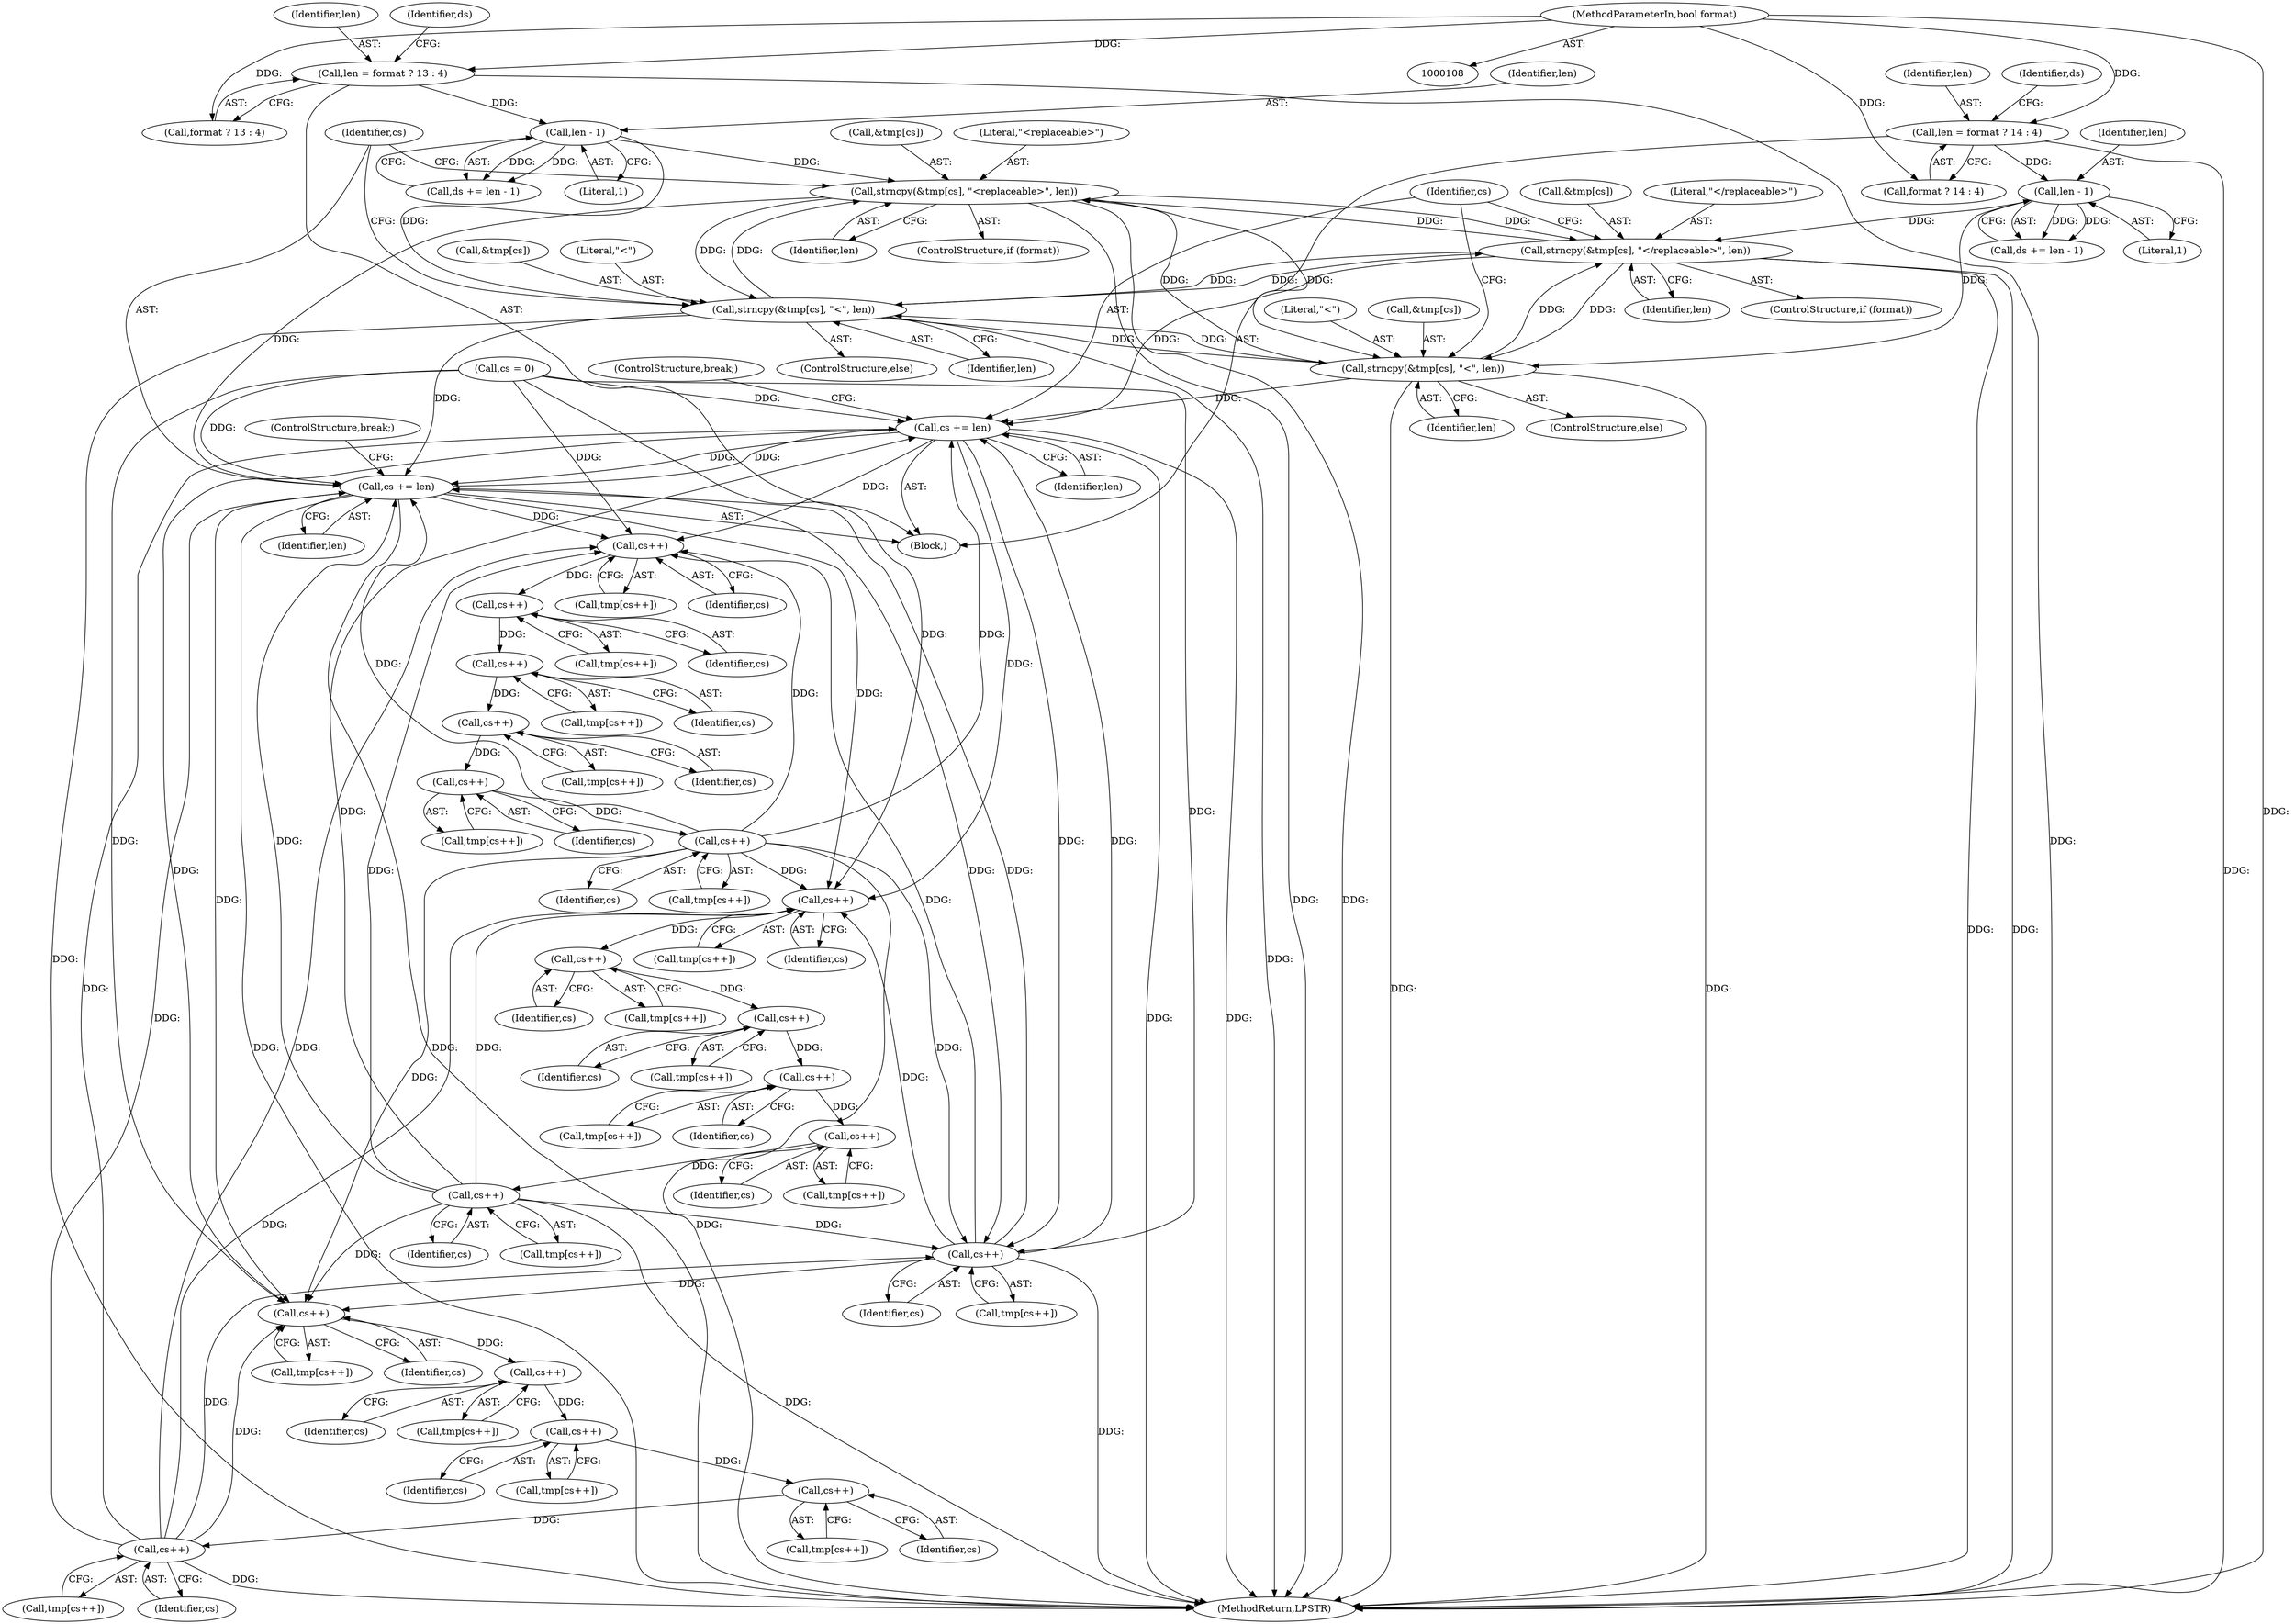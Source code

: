 digraph "0_FreeRDP_fc80ab45621bd966f70594c0b7393ec005a94007@API" {
"1000253" [label="(Call,strncpy(&tmp[cs], \"<replaceable>\", len))"];
"1000315" [label="(Call,strncpy(&tmp[cs], \"</replaceable>\", len))"];
"1000253" [label="(Call,strncpy(&tmp[cs], \"<replaceable>\", len))"];
"1000261" [label="(Call,strncpy(&tmp[cs], \"&lt;\", len))"];
"1000323" [label="(Call,strncpy(&tmp[cs], \"&lt;\", len))"];
"1000281" [label="(Call,len - 1)"];
"1000273" [label="(Call,len = format ? 14 : 4)"];
"1000110" [label="(MethodParameterIn,bool format)"];
"1000219" [label="(Call,len - 1)"];
"1000211" [label="(Call,len = format ? 13 : 4)"];
"1000268" [label="(Call,cs += len)"];
"1000330" [label="(Call,cs += len)"];
"1000370" [label="(Call,cs++)"];
"1000376" [label="(Call,cs++)"];
"1000382" [label="(Call,cs++)"];
"1000388" [label="(Call,cs++)"];
"1000394" [label="(Call,cs++)"];
"1000400" [label="(Call,cs++)"];
"1000440" [label="(Call,cs++)"];
"1000446" [label="(Call,cs++)"];
"1000452" [label="(Call,cs++)"];
"1000458" [label="(Call,cs++)"];
"1000464" [label="(Call,cs++)"];
"1000470" [label="(Call,cs++)"];
"1000510" [label="(Call,cs++)"];
"1000516" [label="(Call,cs++)"];
"1000522" [label="(Call,cs++)"];
"1000528" [label="(Call,cs++)"];
"1000534" [label="(Call,cs++)"];
"1000542" [label="(Call,cs++)"];
"1000283" [label="(Literal,1)"];
"1000465" [label="(Identifier,cs)"];
"1000400" [label="(Call,cs++)"];
"1000438" [label="(Call,tmp[cs++])"];
"1000388" [label="(Call,cs++)"];
"1000275" [label="(Call,format ? 14 : 4)"];
"1000279" [label="(Call,ds += len - 1)"];
"1000523" [label="(Identifier,cs)"];
"1000458" [label="(Call,cs++)"];
"1000386" [label="(Call,tmp[cs++])"];
"1000510" [label="(Call,cs++)"];
"1000213" [label="(Call,format ? 13 : 4)"];
"1000332" [label="(Identifier,len)"];
"1000260" [label="(ControlStructure,else)"];
"1000371" [label="(Identifier,cs)"];
"1000456" [label="(Call,tmp[cs++])"];
"1000450" [label="(Call,tmp[cs++])"];
"1000268" [label="(Call,cs += len)"];
"1000470" [label="(Call,cs++)"];
"1000322" [label="(ControlStructure,else)"];
"1000316" [label="(Call,&tmp[cs])"];
"1000270" [label="(Identifier,len)"];
"1000209" [label="(Block,)"];
"1000258" [label="(Literal,\"<replaceable>\")"];
"1000520" [label="(Call,tmp[cs++])"];
"1000330" [label="(Call,cs += len)"];
"1000526" [label="(Call,tmp[cs++])"];
"1000517" [label="(Identifier,cs)"];
"1000329" [label="(Identifier,len)"];
"1000542" [label="(Call,cs++)"];
"1000324" [label="(Call,&tmp[cs])"];
"1000253" [label="(Call,strncpy(&tmp[cs], \"<replaceable>\", len))"];
"1000212" [label="(Identifier,len)"];
"1000333" [label="(ControlStructure,break;)"];
"1000261" [label="(Call,strncpy(&tmp[cs], \"&lt;\", len))"];
"1000217" [label="(Call,ds += len - 1)"];
"1000392" [label="(Call,tmp[cs++])"];
"1000259" [label="(Identifier,len)"];
"1000376" [label="(Call,cs++)"];
"1000382" [label="(Call,cs++)"];
"1000323" [label="(Call,strncpy(&tmp[cs], \"&lt;\", len))"];
"1000446" [label="(Call,cs++)"];
"1000282" [label="(Identifier,len)"];
"1000511" [label="(Identifier,cs)"];
"1000543" [label="(Identifier,cs)"];
"1000444" [label="(Call,tmp[cs++])"];
"1000540" [label="(Call,tmp[cs++])"];
"1000459" [label="(Identifier,cs)"];
"1000267" [label="(Identifier,len)"];
"1000452" [label="(Call,cs++)"];
"1000440" [label="(Call,cs++)"];
"1000532" [label="(Call,tmp[cs++])"];
"1000254" [label="(Call,&tmp[cs])"];
"1000535" [label="(Identifier,cs)"];
"1000383" [label="(Identifier,cs)"];
"1000380" [label="(Call,tmp[cs++])"];
"1000557" [label="(MethodReturn,LPSTR)"];
"1000534" [label="(Call,cs++)"];
"1000447" [label="(Identifier,cs)"];
"1000377" [label="(Identifier,cs)"];
"1000110" [label="(MethodParameterIn,bool format)"];
"1000269" [label="(Identifier,cs)"];
"1000315" [label="(Call,strncpy(&tmp[cs], \"</replaceable>\", len))"];
"1000266" [label="(Literal,\"&lt;\")"];
"1000211" [label="(Call,len = format ? 13 : 4)"];
"1000441" [label="(Identifier,cs)"];
"1000374" [label="(Call,tmp[cs++])"];
"1000468" [label="(Call,tmp[cs++])"];
"1000121" [label="(Call,cs = 0)"];
"1000516" [label="(Call,cs++)"];
"1000522" [label="(Call,cs++)"];
"1000271" [label="(ControlStructure,break;)"];
"1000401" [label="(Identifier,cs)"];
"1000394" [label="(Call,cs++)"];
"1000471" [label="(Identifier,cs)"];
"1000262" [label="(Call,&tmp[cs])"];
"1000320" [label="(Literal,\"</replaceable>\")"];
"1000529" [label="(Identifier,cs)"];
"1000464" [label="(Call,cs++)"];
"1000280" [label="(Identifier,ds)"];
"1000321" [label="(Identifier,len)"];
"1000220" [label="(Identifier,len)"];
"1000313" [label="(ControlStructure,if (format))"];
"1000218" [label="(Identifier,ds)"];
"1000389" [label="(Identifier,cs)"];
"1000368" [label="(Call,tmp[cs++])"];
"1000514" [label="(Call,tmp[cs++])"];
"1000251" [label="(ControlStructure,if (format))"];
"1000508" [label="(Call,tmp[cs++])"];
"1000453" [label="(Identifier,cs)"];
"1000219" [label="(Call,len - 1)"];
"1000395" [label="(Identifier,cs)"];
"1000281" [label="(Call,len - 1)"];
"1000328" [label="(Literal,\"&lt;\")"];
"1000370" [label="(Call,cs++)"];
"1000273" [label="(Call,len = format ? 14 : 4)"];
"1000528" [label="(Call,cs++)"];
"1000221" [label="(Literal,1)"];
"1000331" [label="(Identifier,cs)"];
"1000398" [label="(Call,tmp[cs++])"];
"1000462" [label="(Call,tmp[cs++])"];
"1000274" [label="(Identifier,len)"];
"1000253" -> "1000251"  [label="AST: "];
"1000253" -> "1000259"  [label="CFG: "];
"1000254" -> "1000253"  [label="AST: "];
"1000258" -> "1000253"  [label="AST: "];
"1000259" -> "1000253"  [label="AST: "];
"1000269" -> "1000253"  [label="CFG: "];
"1000253" -> "1000557"  [label="DDG: "];
"1000253" -> "1000557"  [label="DDG: "];
"1000315" -> "1000253"  [label="DDG: "];
"1000261" -> "1000253"  [label="DDG: "];
"1000323" -> "1000253"  [label="DDG: "];
"1000219" -> "1000253"  [label="DDG: "];
"1000253" -> "1000261"  [label="DDG: "];
"1000253" -> "1000268"  [label="DDG: "];
"1000253" -> "1000315"  [label="DDG: "];
"1000253" -> "1000323"  [label="DDG: "];
"1000315" -> "1000313"  [label="AST: "];
"1000315" -> "1000321"  [label="CFG: "];
"1000316" -> "1000315"  [label="AST: "];
"1000320" -> "1000315"  [label="AST: "];
"1000321" -> "1000315"  [label="AST: "];
"1000331" -> "1000315"  [label="CFG: "];
"1000315" -> "1000557"  [label="DDG: "];
"1000315" -> "1000557"  [label="DDG: "];
"1000315" -> "1000261"  [label="DDG: "];
"1000261" -> "1000315"  [label="DDG: "];
"1000323" -> "1000315"  [label="DDG: "];
"1000281" -> "1000315"  [label="DDG: "];
"1000315" -> "1000323"  [label="DDG: "];
"1000315" -> "1000330"  [label="DDG: "];
"1000261" -> "1000260"  [label="AST: "];
"1000261" -> "1000267"  [label="CFG: "];
"1000262" -> "1000261"  [label="AST: "];
"1000266" -> "1000261"  [label="AST: "];
"1000267" -> "1000261"  [label="AST: "];
"1000269" -> "1000261"  [label="CFG: "];
"1000261" -> "1000557"  [label="DDG: "];
"1000261" -> "1000557"  [label="DDG: "];
"1000323" -> "1000261"  [label="DDG: "];
"1000219" -> "1000261"  [label="DDG: "];
"1000261" -> "1000268"  [label="DDG: "];
"1000261" -> "1000323"  [label="DDG: "];
"1000323" -> "1000322"  [label="AST: "];
"1000323" -> "1000329"  [label="CFG: "];
"1000324" -> "1000323"  [label="AST: "];
"1000328" -> "1000323"  [label="AST: "];
"1000329" -> "1000323"  [label="AST: "];
"1000331" -> "1000323"  [label="CFG: "];
"1000323" -> "1000557"  [label="DDG: "];
"1000323" -> "1000557"  [label="DDG: "];
"1000281" -> "1000323"  [label="DDG: "];
"1000323" -> "1000330"  [label="DDG: "];
"1000281" -> "1000279"  [label="AST: "];
"1000281" -> "1000283"  [label="CFG: "];
"1000282" -> "1000281"  [label="AST: "];
"1000283" -> "1000281"  [label="AST: "];
"1000279" -> "1000281"  [label="CFG: "];
"1000281" -> "1000279"  [label="DDG: "];
"1000281" -> "1000279"  [label="DDG: "];
"1000273" -> "1000281"  [label="DDG: "];
"1000273" -> "1000209"  [label="AST: "];
"1000273" -> "1000275"  [label="CFG: "];
"1000274" -> "1000273"  [label="AST: "];
"1000275" -> "1000273"  [label="AST: "];
"1000280" -> "1000273"  [label="CFG: "];
"1000273" -> "1000557"  [label="DDG: "];
"1000110" -> "1000273"  [label="DDG: "];
"1000110" -> "1000108"  [label="AST: "];
"1000110" -> "1000557"  [label="DDG: "];
"1000110" -> "1000211"  [label="DDG: "];
"1000110" -> "1000213"  [label="DDG: "];
"1000110" -> "1000275"  [label="DDG: "];
"1000219" -> "1000217"  [label="AST: "];
"1000219" -> "1000221"  [label="CFG: "];
"1000220" -> "1000219"  [label="AST: "];
"1000221" -> "1000219"  [label="AST: "];
"1000217" -> "1000219"  [label="CFG: "];
"1000219" -> "1000217"  [label="DDG: "];
"1000219" -> "1000217"  [label="DDG: "];
"1000211" -> "1000219"  [label="DDG: "];
"1000211" -> "1000209"  [label="AST: "];
"1000211" -> "1000213"  [label="CFG: "];
"1000212" -> "1000211"  [label="AST: "];
"1000213" -> "1000211"  [label="AST: "];
"1000218" -> "1000211"  [label="CFG: "];
"1000211" -> "1000557"  [label="DDG: "];
"1000268" -> "1000209"  [label="AST: "];
"1000268" -> "1000270"  [label="CFG: "];
"1000269" -> "1000268"  [label="AST: "];
"1000270" -> "1000268"  [label="AST: "];
"1000271" -> "1000268"  [label="CFG: "];
"1000268" -> "1000557"  [label="DDG: "];
"1000268" -> "1000557"  [label="DDG: "];
"1000330" -> "1000268"  [label="DDG: "];
"1000400" -> "1000268"  [label="DDG: "];
"1000542" -> "1000268"  [label="DDG: "];
"1000121" -> "1000268"  [label="DDG: "];
"1000534" -> "1000268"  [label="DDG: "];
"1000470" -> "1000268"  [label="DDG: "];
"1000268" -> "1000330"  [label="DDG: "];
"1000268" -> "1000370"  [label="DDG: "];
"1000268" -> "1000440"  [label="DDG: "];
"1000268" -> "1000510"  [label="DDG: "];
"1000268" -> "1000542"  [label="DDG: "];
"1000330" -> "1000209"  [label="AST: "];
"1000330" -> "1000332"  [label="CFG: "];
"1000331" -> "1000330"  [label="AST: "];
"1000332" -> "1000330"  [label="AST: "];
"1000333" -> "1000330"  [label="CFG: "];
"1000330" -> "1000557"  [label="DDG: "];
"1000330" -> "1000557"  [label="DDG: "];
"1000400" -> "1000330"  [label="DDG: "];
"1000542" -> "1000330"  [label="DDG: "];
"1000121" -> "1000330"  [label="DDG: "];
"1000534" -> "1000330"  [label="DDG: "];
"1000470" -> "1000330"  [label="DDG: "];
"1000330" -> "1000370"  [label="DDG: "];
"1000330" -> "1000440"  [label="DDG: "];
"1000330" -> "1000510"  [label="DDG: "];
"1000330" -> "1000542"  [label="DDG: "];
"1000370" -> "1000368"  [label="AST: "];
"1000370" -> "1000371"  [label="CFG: "];
"1000371" -> "1000370"  [label="AST: "];
"1000368" -> "1000370"  [label="CFG: "];
"1000400" -> "1000370"  [label="DDG: "];
"1000542" -> "1000370"  [label="DDG: "];
"1000121" -> "1000370"  [label="DDG: "];
"1000534" -> "1000370"  [label="DDG: "];
"1000470" -> "1000370"  [label="DDG: "];
"1000370" -> "1000376"  [label="DDG: "];
"1000376" -> "1000374"  [label="AST: "];
"1000376" -> "1000377"  [label="CFG: "];
"1000377" -> "1000376"  [label="AST: "];
"1000374" -> "1000376"  [label="CFG: "];
"1000376" -> "1000382"  [label="DDG: "];
"1000382" -> "1000380"  [label="AST: "];
"1000382" -> "1000383"  [label="CFG: "];
"1000383" -> "1000382"  [label="AST: "];
"1000380" -> "1000382"  [label="CFG: "];
"1000382" -> "1000388"  [label="DDG: "];
"1000388" -> "1000386"  [label="AST: "];
"1000388" -> "1000389"  [label="CFG: "];
"1000389" -> "1000388"  [label="AST: "];
"1000386" -> "1000388"  [label="CFG: "];
"1000388" -> "1000394"  [label="DDG: "];
"1000394" -> "1000392"  [label="AST: "];
"1000394" -> "1000395"  [label="CFG: "];
"1000395" -> "1000394"  [label="AST: "];
"1000392" -> "1000394"  [label="CFG: "];
"1000394" -> "1000400"  [label="DDG: "];
"1000400" -> "1000398"  [label="AST: "];
"1000400" -> "1000401"  [label="CFG: "];
"1000401" -> "1000400"  [label="AST: "];
"1000398" -> "1000400"  [label="CFG: "];
"1000400" -> "1000557"  [label="DDG: "];
"1000400" -> "1000440"  [label="DDG: "];
"1000400" -> "1000510"  [label="DDG: "];
"1000400" -> "1000542"  [label="DDG: "];
"1000440" -> "1000438"  [label="AST: "];
"1000440" -> "1000441"  [label="CFG: "];
"1000441" -> "1000440"  [label="AST: "];
"1000438" -> "1000440"  [label="CFG: "];
"1000542" -> "1000440"  [label="DDG: "];
"1000121" -> "1000440"  [label="DDG: "];
"1000534" -> "1000440"  [label="DDG: "];
"1000470" -> "1000440"  [label="DDG: "];
"1000440" -> "1000446"  [label="DDG: "];
"1000446" -> "1000444"  [label="AST: "];
"1000446" -> "1000447"  [label="CFG: "];
"1000447" -> "1000446"  [label="AST: "];
"1000444" -> "1000446"  [label="CFG: "];
"1000446" -> "1000452"  [label="DDG: "];
"1000452" -> "1000450"  [label="AST: "];
"1000452" -> "1000453"  [label="CFG: "];
"1000453" -> "1000452"  [label="AST: "];
"1000450" -> "1000452"  [label="CFG: "];
"1000452" -> "1000458"  [label="DDG: "];
"1000458" -> "1000456"  [label="AST: "];
"1000458" -> "1000459"  [label="CFG: "];
"1000459" -> "1000458"  [label="AST: "];
"1000456" -> "1000458"  [label="CFG: "];
"1000458" -> "1000464"  [label="DDG: "];
"1000464" -> "1000462"  [label="AST: "];
"1000464" -> "1000465"  [label="CFG: "];
"1000465" -> "1000464"  [label="AST: "];
"1000462" -> "1000464"  [label="CFG: "];
"1000464" -> "1000470"  [label="DDG: "];
"1000470" -> "1000468"  [label="AST: "];
"1000470" -> "1000471"  [label="CFG: "];
"1000471" -> "1000470"  [label="AST: "];
"1000468" -> "1000470"  [label="CFG: "];
"1000470" -> "1000557"  [label="DDG: "];
"1000470" -> "1000510"  [label="DDG: "];
"1000470" -> "1000542"  [label="DDG: "];
"1000510" -> "1000508"  [label="AST: "];
"1000510" -> "1000511"  [label="CFG: "];
"1000511" -> "1000510"  [label="AST: "];
"1000508" -> "1000510"  [label="CFG: "];
"1000542" -> "1000510"  [label="DDG: "];
"1000121" -> "1000510"  [label="DDG: "];
"1000534" -> "1000510"  [label="DDG: "];
"1000510" -> "1000516"  [label="DDG: "];
"1000516" -> "1000514"  [label="AST: "];
"1000516" -> "1000517"  [label="CFG: "];
"1000517" -> "1000516"  [label="AST: "];
"1000514" -> "1000516"  [label="CFG: "];
"1000516" -> "1000522"  [label="DDG: "];
"1000522" -> "1000520"  [label="AST: "];
"1000522" -> "1000523"  [label="CFG: "];
"1000523" -> "1000522"  [label="AST: "];
"1000520" -> "1000522"  [label="CFG: "];
"1000522" -> "1000528"  [label="DDG: "];
"1000528" -> "1000526"  [label="AST: "];
"1000528" -> "1000529"  [label="CFG: "];
"1000529" -> "1000528"  [label="AST: "];
"1000526" -> "1000528"  [label="CFG: "];
"1000528" -> "1000534"  [label="DDG: "];
"1000534" -> "1000532"  [label="AST: "];
"1000534" -> "1000535"  [label="CFG: "];
"1000535" -> "1000534"  [label="AST: "];
"1000532" -> "1000534"  [label="CFG: "];
"1000534" -> "1000557"  [label="DDG: "];
"1000534" -> "1000542"  [label="DDG: "];
"1000542" -> "1000540"  [label="AST: "];
"1000542" -> "1000543"  [label="CFG: "];
"1000543" -> "1000542"  [label="AST: "];
"1000540" -> "1000542"  [label="CFG: "];
"1000542" -> "1000557"  [label="DDG: "];
"1000121" -> "1000542"  [label="DDG: "];
}
